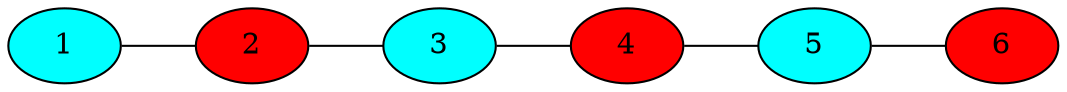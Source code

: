 graph {
rankdir=LR;
1 [fillcolor=cyan, style=filled];
2 [fillcolor=red, style=filled];
3 [fillcolor=cyan, style=filled];
4 [fillcolor=red, style=filled];
5 [fillcolor=cyan, style=filled];
6 [fillcolor=red, style=filled];
1 -- 2;
2 -- 3;
3 -- 4;
4 -- 5;
5 -- 6;
}
